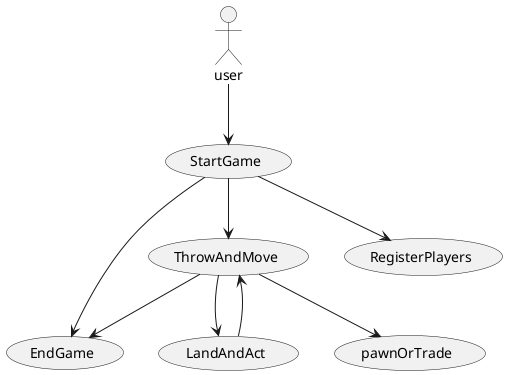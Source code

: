 @startuml

  actor user

  usecase "ThrowAndMove" as UC3
  usecase "StartGame" as UC1
  usecase "EndGame" as UC5
  usecase "RegisterPlayers" as UC2
  usecase "LandAndAct" as UC4
  usecase "pawnOrTrade" as UC6

user --> UC1
UC1 --> UC2
UC1 --> UC3
UC3 --> UC6
UC3 --> UC4
UC4 --> UC3
UC3 --> UC5
UC1 --> UC5
@enduml
